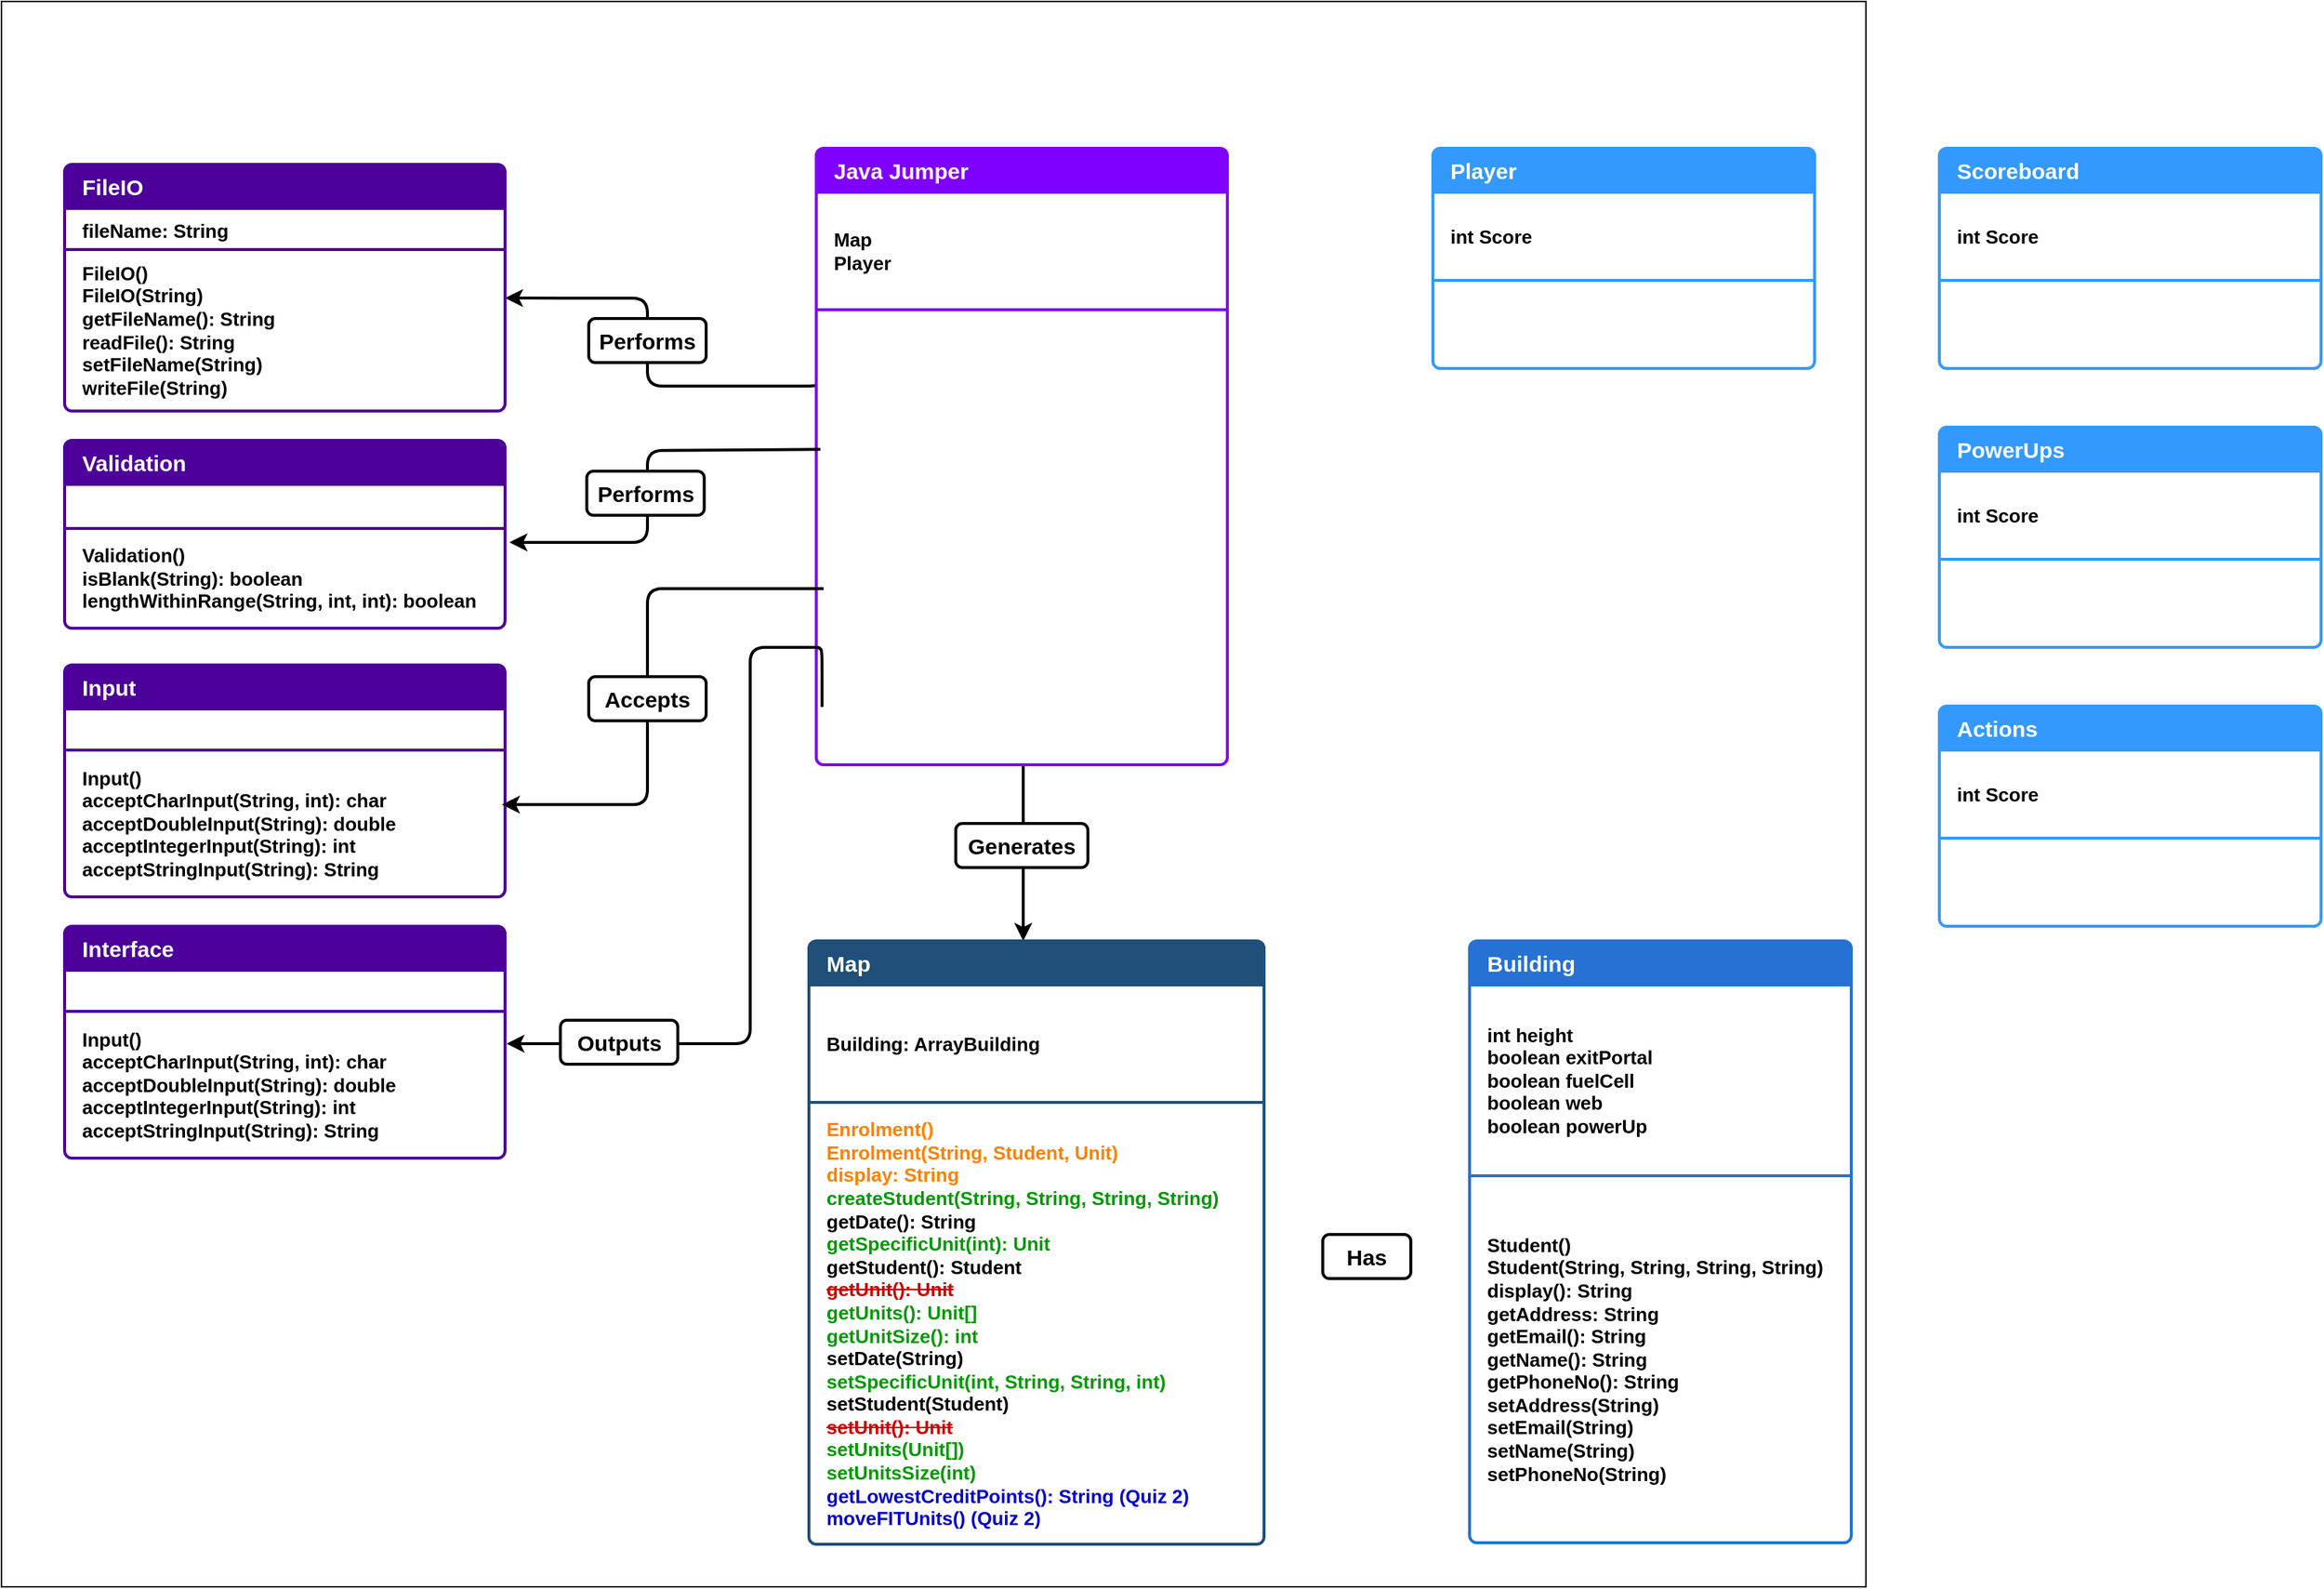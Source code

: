 <mxfile version="24.7.17">
  <diagram name="Page-1" id="dSvuV1CNV-9eOFvfghRx">
    <mxGraphModel dx="2074" dy="1196" grid="1" gridSize="10" guides="1" tooltips="1" connect="1" arrows="1" fold="1" page="1" pageScale="1" pageWidth="850" pageHeight="1100" math="0" shadow="0">
      <root>
        <mxCell id="0" />
        <mxCell id="1" parent="0" />
        <mxCell id="XH4O_Xo0e676Nhpj7tfd-28" value="" style="rounded=0;whiteSpace=wrap;html=1;gradientColor=default;fillColor=none;strokeColor=default;movable=0;resizable=0;rotatable=0;deletable=0;editable=0;locked=1;connectable=0;" parent="1" vertex="1">
          <mxGeometry x="40" y="10" width="1270" height="1080" as="geometry" />
        </mxCell>
        <mxCell id="GWfy-XczUwfGnwTdHz4S-5" style="edgeStyle=orthogonalEdgeStyle;rounded=1;orthogonalLoop=1;jettySize=auto;html=1;curved=0;strokeWidth=2;exitX=0.016;exitY=0.227;exitDx=0;exitDy=0;exitPerimeter=0;entryX=1.001;entryY=0.078;entryDx=0;entryDy=0;entryPerimeter=0;" parent="1" edge="1">
          <mxGeometry relative="1" as="geometry">
            <mxPoint x="597.78" y="269.017" as="sourcePoint" />
            <mxPoint x="383.0" y="212.054" as="targetPoint" />
            <Array as="points">
              <mxPoint x="598" y="272" />
              <mxPoint x="480" y="272" />
              <mxPoint x="480" y="212" />
            </Array>
          </mxGeometry>
        </mxCell>
        <mxCell id="XH4O_Xo0e676Nhpj7tfd-2" style="edgeStyle=orthogonalEdgeStyle;rounded=1;orthogonalLoop=1;jettySize=auto;html=1;curved=0;strokeWidth=2;" parent="1" source="1uZrqkp9j0-TrwcevpsD-4" edge="1">
          <mxGeometry relative="1" as="geometry">
            <Array as="points">
              <mxPoint x="736" y="323" />
            </Array>
            <mxPoint x="736" y="650" as="targetPoint" />
          </mxGeometry>
        </mxCell>
        <mxCell id="1uZrqkp9j0-TrwcevpsD-2" value="Java Jumper" style="text;strokeColor=#7F00FF;fillColor=#7F00FF;align=left;verticalAlign=middle;spacingLeft=10;spacingRight=10;overflow=hidden;points=[[0,0.5],[1,0.5]];portConstraint=eastwest;rotatable=0;whiteSpace=wrap;html=1;shape=mxgraph.bootstrap.topButton;rSize=5;fontColor=#ffffff;labelBackgroundColor=none;fontSize=15;fontStyle=1;fontFamily=Helvetica;strokeWidth=2;labelPadding=0;labelBorderColor=none;shadow=0;perimeterSpacing=0;swimlaneLine=0;container=0;" parent="1" vertex="1">
          <mxGeometry x="595" y="110" width="280" height="30" as="geometry" />
        </mxCell>
        <mxCell id="1uZrqkp9j0-TrwcevpsD-3" value="Map&lt;div&gt;Player&lt;/div&gt;" style="text;strokeColor=#7F00FF;fillColor=#FFFFFF;align=left;verticalAlign=middle;spacingLeft=10;spacingRight=10;overflow=hidden;points=[[0,0.5],[1,0.5]];portConstraint=eastwest;rotatable=0;whiteSpace=wrap;html=1;rSize=5;fontColor=#000000;strokeWidth=2;labelPadding=0;labelBorderColor=none;fontSize=13;fontStyle=1;shadow=0;perimeterSpacing=0;swimlaneLine=0;container=0;" parent="1" vertex="1">
          <mxGeometry x="595" y="140" width="280" height="80" as="geometry" />
        </mxCell>
        <mxCell id="1uZrqkp9j0-TrwcevpsD-4" value="" style="text;strokeColor=#7F00FF;fillColor=#FFFFFF;align=left;verticalAlign=middle;spacingLeft=10;spacingRight=10;overflow=hidden;points=[[0,0.5],[1,0.5]];portConstraint=eastwest;rotatable=0;whiteSpace=wrap;html=1;shape=mxgraph.bootstrap.bottomButton;rSize=5;fontColor=#000000;strokeWidth=2;labelPadding=0;labelBorderColor=none;fontSize=13;fontStyle=1;shadow=0;perimeterSpacing=0;swimlaneLine=0;container=0;" parent="1" vertex="1">
          <mxGeometry x="595" y="220" width="280" height="310" as="geometry" />
        </mxCell>
        <mxCell id="XH4O_Xo0e676Nhpj7tfd-5" value="Validation" style="text;strokeColor=#4C0099;fillColor=#4C0099;align=left;verticalAlign=middle;spacingLeft=10;spacingRight=10;overflow=hidden;points=[[0,0.5],[1,0.5]];portConstraint=eastwest;rotatable=0;whiteSpace=wrap;html=1;shape=mxgraph.bootstrap.topButton;rSize=5;fontColor=#ffffff;labelBackgroundColor=none;fontSize=15;fontStyle=1;fontFamily=Helvetica;strokeWidth=2;labelPadding=0;labelBorderColor=none;shadow=0;perimeterSpacing=0;swimlaneLine=0;container=0;" parent="1" vertex="1">
          <mxGeometry x="83" y="309" width="300" height="30" as="geometry" />
        </mxCell>
        <mxCell id="XH4O_Xo0e676Nhpj7tfd-6" value="" style="text;strokeColor=#4C0099;fillColor=#FFFFFF;align=left;verticalAlign=middle;spacingLeft=10;spacingRight=10;overflow=hidden;points=[[0,0.5],[1,0.5]];portConstraint=eastwest;rotatable=0;whiteSpace=wrap;html=1;rSize=5;fontColor=#000000;strokeWidth=2;labelPadding=0;labelBorderColor=none;fontSize=13;fontStyle=1;shadow=0;perimeterSpacing=0;swimlaneLine=0;container=0;" parent="1" vertex="1">
          <mxGeometry x="83" y="339" width="300" height="30" as="geometry" />
        </mxCell>
        <mxCell id="XH4O_Xo0e676Nhpj7tfd-7" value="Validation()&lt;div&gt;isBlank(String): boolean&lt;/div&gt;&lt;div&gt;lengthWithinRange(String, int, int): boolean&lt;/div&gt;" style="text;strokeColor=#4C0099;fillColor=#FFFFFF;align=left;verticalAlign=middle;spacingLeft=10;spacingRight=10;overflow=hidden;points=[[0,0.5],[1,0.5]];portConstraint=eastwest;rotatable=0;whiteSpace=wrap;html=1;shape=mxgraph.bootstrap.bottomButton;rSize=5;fontColor=#000000;strokeWidth=2;labelPadding=0;labelBorderColor=none;fontSize=13;fontStyle=1;shadow=0;perimeterSpacing=0;swimlaneLine=0;container=0;" parent="1" vertex="1">
          <mxGeometry x="83" y="369" width="300" height="68" as="geometry" />
        </mxCell>
        <mxCell id="XH4O_Xo0e676Nhpj7tfd-9" value="Input" style="text;strokeColor=#4C0099;fillColor=#4C0099;align=left;verticalAlign=middle;spacingLeft=10;spacingRight=10;overflow=hidden;points=[[0,0.5],[1,0.5]];portConstraint=eastwest;rotatable=0;whiteSpace=wrap;html=1;shape=mxgraph.bootstrap.topButton;rSize=5;fontColor=#ffffff;labelBackgroundColor=none;fontSize=15;fontStyle=1;fontFamily=Helvetica;strokeWidth=2;labelPadding=0;labelBorderColor=none;shadow=0;perimeterSpacing=0;swimlaneLine=0;container=0;" parent="1" vertex="1">
          <mxGeometry x="83" y="462" width="300" height="30" as="geometry" />
        </mxCell>
        <mxCell id="XH4O_Xo0e676Nhpj7tfd-10" value="" style="text;strokeColor=#4C0099;fillColor=#FFFFFF;align=left;verticalAlign=middle;spacingLeft=10;spacingRight=10;overflow=hidden;points=[[0,0.5],[1,0.5]];portConstraint=eastwest;rotatable=0;whiteSpace=wrap;html=1;rSize=5;fontColor=#000000;strokeWidth=2;labelPadding=0;labelBorderColor=none;fontSize=13;fontStyle=1;shadow=0;perimeterSpacing=0;swimlaneLine=0;container=0;" parent="1" vertex="1">
          <mxGeometry x="83" y="492" width="300" height="30" as="geometry" />
        </mxCell>
        <mxCell id="XH4O_Xo0e676Nhpj7tfd-11" value="Input()&lt;div&gt;acceptCharInput(String, int): char&lt;/div&gt;&lt;div&gt;acceptDoubleInput(String): double&lt;/div&gt;&lt;div&gt;acceptIntegerInput(String): int&lt;/div&gt;&lt;div&gt;acceptStringInput(String): String&lt;/div&gt;" style="text;strokeColor=#4C0099;fillColor=#FFFFFF;align=left;verticalAlign=middle;spacingLeft=10;spacingRight=10;overflow=hidden;points=[[0,0.5],[1,0.5]];portConstraint=eastwest;rotatable=0;whiteSpace=wrap;html=1;shape=mxgraph.bootstrap.bottomButton;rSize=5;fontColor=#000000;strokeWidth=2;labelPadding=0;labelBorderColor=none;fontSize=13;fontStyle=1;shadow=0;perimeterSpacing=0;swimlaneLine=0;container=0;" parent="1" vertex="1">
          <mxGeometry x="83" y="520" width="300" height="100" as="geometry" />
        </mxCell>
        <mxCell id="XH4O_Xo0e676Nhpj7tfd-23" style="edgeStyle=orthogonalEdgeStyle;rounded=1;orthogonalLoop=1;jettySize=auto;html=1;curved=0;strokeWidth=2;entryX=0.993;entryY=0.371;entryDx=0;entryDy=0;entryPerimeter=0;" parent="1" edge="1" target="XH4O_Xo0e676Nhpj7tfd-11">
          <mxGeometry relative="1" as="geometry">
            <mxPoint x="600" y="410" as="sourcePoint" />
            <mxPoint x="430" y="580" as="targetPoint" />
            <Array as="points">
              <mxPoint x="600" y="410" />
              <mxPoint x="480" y="410" />
              <mxPoint x="480" y="557" />
            </Array>
          </mxGeometry>
        </mxCell>
        <mxCell id="XH4O_Xo0e676Nhpj7tfd-25" style="edgeStyle=orthogonalEdgeStyle;rounded=1;orthogonalLoop=1;jettySize=auto;html=1;curved=0;strokeWidth=2;entryX=1.01;entryY=0.139;entryDx=0;entryDy=0;entryPerimeter=0;exitX=0.01;exitY=0.307;exitDx=0;exitDy=0;exitPerimeter=0;" parent="1" edge="1" target="XH4O_Xo0e676Nhpj7tfd-7" source="1uZrqkp9j0-TrwcevpsD-4">
          <mxGeometry relative="1" as="geometry">
            <mxPoint x="560" y="330" as="sourcePoint" />
            <mxPoint x="383.0" y="329.504" as="targetPoint" />
            <Array as="points">
              <mxPoint x="593" y="315" />
              <mxPoint x="480" y="316" />
              <mxPoint x="480" y="379" />
            </Array>
          </mxGeometry>
        </mxCell>
        <mxCell id="XH4O_Xo0e676Nhpj7tfd-20" value="Performs" style="text;strokeColor=default;fillColor=default;align=center;verticalAlign=middle;whiteSpace=wrap;rounded=1;fontSize=15;strokeWidth=2;fontStyle=1;labelBackgroundColor=default;gradientColor=none;imageHeight=22;" parent="1" vertex="1">
          <mxGeometry x="438.7" y="330" width="80" height="30" as="geometry" />
        </mxCell>
        <mxCell id="XH4O_Xo0e676Nhpj7tfd-26" value="Accepts" style="text;strokeColor=default;fillColor=default;align=center;verticalAlign=middle;whiteSpace=wrap;rounded=1;fontSize=15;strokeWidth=2;fontStyle=1;labelBackgroundColor=default;gradientColor=none;imageHeight=22;" parent="1" vertex="1">
          <mxGeometry x="440" y="470" width="80" height="30" as="geometry" />
        </mxCell>
        <mxCell id="y66Isht47EPB-E9qdgSM-7" value="" style="swimlane;fontStyle=1;childLayout=stackLayout;horizontal=1;startSize=0;horizontalStack=0;resizeParent=1;resizeParentMax=0;resizeLast=0;collapsible=0;marginBottom=0;whiteSpace=wrap;html=1;strokeColor=none;fillColor=none;strokeWidth=2;labelPadding=0;labelBorderColor=none;fontSize=13;shadow=0;perimeterSpacing=0;swimlaneLine=0;" parent="1" vertex="1">
          <mxGeometry x="590" y="650" width="310" height="110" as="geometry" />
        </mxCell>
        <mxCell id="y66Isht47EPB-E9qdgSM-8" value="Map" style="text;strokeColor=#214f79;fillColor=#204f79;align=left;verticalAlign=middle;spacingLeft=10;spacingRight=10;overflow=hidden;points=[[0,0.5],[1,0.5]];portConstraint=eastwest;rotatable=0;whiteSpace=wrap;html=1;shape=mxgraph.bootstrap.topButton;rSize=5;fontColor=#ffffff;labelBackgroundColor=none;fontSize=15;fontStyle=1;fontFamily=Helvetica;strokeWidth=2;labelPadding=0;labelBorderColor=none;shadow=0;perimeterSpacing=0;swimlaneLine=0;" parent="y66Isht47EPB-E9qdgSM-7" vertex="1">
          <mxGeometry width="310" height="30" as="geometry" />
        </mxCell>
        <mxCell id="y66Isht47EPB-E9qdgSM-9" value="Building: ArrayBuilding" style="text;strokeColor=#214f79;fillColor=#FFFFFF;align=left;verticalAlign=middle;spacingLeft=10;spacingRight=10;overflow=hidden;points=[[0,0.5],[1,0.5]];portConstraint=eastwest;rotatable=0;whiteSpace=wrap;html=1;rSize=5;fontColor=#000000;strokeWidth=2;labelPadding=0;labelBorderColor=none;fontSize=13;fontStyle=1;shadow=0;perimeterSpacing=0;swimlaneLine=0;" parent="y66Isht47EPB-E9qdgSM-7" vertex="1">
          <mxGeometry y="30" width="310" height="80" as="geometry" />
        </mxCell>
        <mxCell id="y66Isht47EPB-E9qdgSM-31" value="" style="swimlane;fontStyle=1;childLayout=stackLayout;horizontal=1;startSize=0;horizontalStack=0;resizeParent=1;resizeParentMax=0;resizeLast=0;collapsible=0;marginBottom=0;whiteSpace=wrap;html=1;strokeColor=none;fillColor=none;strokeWidth=2;labelPadding=0;labelBorderColor=none;fontSize=13;shadow=0;perimeterSpacing=0;swimlaneLine=0;" parent="1" vertex="1">
          <mxGeometry x="1040" y="650" width="260" height="410" as="geometry" />
        </mxCell>
        <mxCell id="y66Isht47EPB-E9qdgSM-32" value="Building" style="text;strokeColor=#2671d4;fillColor=#2571d4;align=left;verticalAlign=middle;spacingLeft=10;spacingRight=10;overflow=hidden;points=[[0,0.5],[1,0.5]];portConstraint=eastwest;rotatable=0;whiteSpace=wrap;html=1;shape=mxgraph.bootstrap.topButton;rSize=5;fontColor=#ffffff;labelBackgroundColor=none;fontSize=15;fontStyle=1;fontFamily=Helvetica;strokeWidth=2;labelPadding=0;labelBorderColor=none;shadow=0;perimeterSpacing=0;swimlaneLine=0;" parent="y66Isht47EPB-E9qdgSM-31" vertex="1">
          <mxGeometry width="260" height="30" as="geometry" />
        </mxCell>
        <mxCell id="y66Isht47EPB-E9qdgSM-33" value="int height&lt;div&gt;boolean exitPortal&lt;/div&gt;&lt;div&gt;boolean fuelCell&lt;/div&gt;&lt;div&gt;boolean web&lt;/div&gt;&lt;div&gt;boolean powerUp&lt;/div&gt;" style="text;strokeColor=#2671d4;fillColor=#FFFFFF;align=left;verticalAlign=middle;spacingLeft=10;spacingRight=10;overflow=hidden;points=[[0,0.5],[1,0.5]];portConstraint=eastwest;rotatable=0;whiteSpace=wrap;html=1;rSize=5;fontColor=#000000;strokeWidth=2;labelPadding=0;labelBorderColor=none;fontSize=13;fontStyle=1;shadow=0;perimeterSpacing=0;swimlaneLine=0;" parent="y66Isht47EPB-E9qdgSM-31" vertex="1">
          <mxGeometry y="30" width="260" height="130" as="geometry" />
        </mxCell>
        <mxCell id="y66Isht47EPB-E9qdgSM-34" value="Student()&lt;div&gt;Student(String, String, String, String)&lt;/div&gt;&lt;div&gt;display(): String&lt;/div&gt;&lt;div&gt;getAddress: String&lt;/div&gt;&lt;div&gt;getEmail(): String&lt;/div&gt;&lt;div&gt;getName(): String&lt;/div&gt;&lt;div&gt;getPhoneNo(): String&lt;/div&gt;&lt;div&gt;setAddress(String)&lt;/div&gt;&lt;div&gt;setEmail(String)&lt;/div&gt;&lt;div&gt;setName(String)&lt;/div&gt;&lt;div&gt;setPhoneNo(String)&lt;/div&gt;" style="text;strokeColor=#2671d4;fillColor=#FFFFFF;align=left;verticalAlign=middle;spacingLeft=10;spacingRight=10;overflow=hidden;points=[[0,0.5],[1,0.5]];portConstraint=eastwest;rotatable=0;whiteSpace=wrap;html=1;shape=mxgraph.bootstrap.bottomButton;rSize=5;fontColor=#000000;strokeWidth=2;labelPadding=0;labelBorderColor=none;fontSize=13;fontStyle=1;shadow=0;perimeterSpacing=0;swimlaneLine=0;" parent="y66Isht47EPB-E9qdgSM-31" vertex="1">
          <mxGeometry y="160" width="260" height="250" as="geometry" />
        </mxCell>
        <mxCell id="y66Isht47EPB-E9qdgSM-35" value="" style="swimlane;fontStyle=1;childLayout=stackLayout;horizontal=1;startSize=0;horizontalStack=0;resizeParent=1;resizeParentMax=0;resizeLast=0;collapsible=0;marginBottom=0;whiteSpace=wrap;html=1;strokeColor=none;fillColor=none;strokeWidth=2;labelPadding=0;labelBorderColor=none;fontSize=13;shadow=0;perimeterSpacing=0;swimlaneLine=0;" parent="1" vertex="1">
          <mxGeometry x="1015" y="110" width="260" height="150" as="geometry" />
        </mxCell>
        <mxCell id="y66Isht47EPB-E9qdgSM-36" value="Player" style="text;strokeColor=#3399ff;fillColor=#3399FF;align=left;verticalAlign=middle;spacingLeft=10;spacingRight=10;overflow=hidden;points=[[0,0.5],[1,0.5]];portConstraint=eastwest;rotatable=0;whiteSpace=wrap;html=1;shape=mxgraph.bootstrap.topButton;rSize=5;fontColor=#ffffff;labelBackgroundColor=none;fontSize=15;fontStyle=1;fontFamily=Helvetica;strokeWidth=2;labelPadding=0;labelBorderColor=none;shadow=0;perimeterSpacing=0;swimlaneLine=0;" parent="y66Isht47EPB-E9qdgSM-35" vertex="1">
          <mxGeometry width="260" height="30" as="geometry" />
        </mxCell>
        <mxCell id="y66Isht47EPB-E9qdgSM-37" value="int Score" style="text;strokeColor=#3399ff;fillColor=#FFFFFF;align=left;verticalAlign=middle;spacingLeft=10;spacingRight=10;overflow=hidden;points=[[0,0.5],[1,0.5]];portConstraint=eastwest;rotatable=0;whiteSpace=wrap;html=1;rSize=5;fontColor=#000000;strokeWidth=2;labelPadding=0;labelBorderColor=none;fontSize=13;fontStyle=1;shadow=0;perimeterSpacing=0;swimlaneLine=0;" parent="y66Isht47EPB-E9qdgSM-35" vertex="1">
          <mxGeometry y="30" width="260" height="60" as="geometry" />
        </mxCell>
        <mxCell id="y66Isht47EPB-E9qdgSM-38" value="" style="text;strokeColor=#3399ff;fillColor=#FFFFFF;align=left;verticalAlign=middle;spacingLeft=10;spacingRight=10;overflow=hidden;points=[[0,0.5],[1,0.5]];portConstraint=eastwest;rotatable=0;whiteSpace=wrap;html=1;shape=mxgraph.bootstrap.bottomButton;rSize=5;fontColor=#000000;strokeWidth=2;labelPadding=0;labelBorderColor=none;fontSize=13;fontStyle=1;shadow=0;perimeterSpacing=0;swimlaneLine=0;" parent="y66Isht47EPB-E9qdgSM-35" vertex="1">
          <mxGeometry y="90" width="260" height="60" as="geometry" />
        </mxCell>
        <mxCell id="y66Isht47EPB-E9qdgSM-43" value="Generates" style="text;strokeColor=default;fillColor=default;align=center;verticalAlign=middle;whiteSpace=wrap;rounded=1;fontSize=15;strokeWidth=2;fontStyle=1;labelBackgroundColor=default;gradientColor=none;imageHeight=22;" parent="1" vertex="1">
          <mxGeometry x="690" y="570" width="90" height="30" as="geometry" />
        </mxCell>
        <mxCell id="y66Isht47EPB-E9qdgSM-12" value="&lt;font color=&quot;#ff8000&quot;&gt;Enrolment()&lt;/font&gt;&lt;div style=&quot;font-size: 13px;&quot;&gt;&lt;font color=&quot;#ff8000&quot;&gt;Enrolment(String, Student, Unit)&lt;/font&gt;&lt;/div&gt;&lt;div style=&quot;font-size: 13px;&quot;&gt;&lt;font color=&quot;#ff8000&quot;&gt;display: String&lt;/font&gt;&lt;/div&gt;&lt;div style=&quot;font-size: 13px;&quot;&gt;&lt;font color=&quot;#009900&quot;&gt;createStudent(String, String, String, String)&lt;/font&gt;&lt;/div&gt;&lt;div style=&quot;font-size: 13px;&quot;&gt;getDate(): String&lt;/div&gt;&lt;div style=&quot;font-size: 13px;&quot;&gt;&lt;div&gt;&lt;font color=&quot;#009900&quot;&gt;getSpecificUnit(int): Unit&lt;/font&gt;&lt;/div&gt;&lt;/div&gt;&lt;div style=&quot;font-size: 13px;&quot;&gt;getStudent(): Student&lt;/div&gt;&lt;div style=&quot;font-size: 13px;&quot;&gt;&lt;strike style=&quot;color: rgb(204, 0, 0);&quot;&gt;getUnit(): Unit&lt;/strike&gt;&lt;br&gt;&lt;/div&gt;&lt;div style=&quot;font-size: 13px;&quot;&gt;&lt;div&gt;&lt;font color=&quot;#009900&quot;&gt;getUnits(): Unit[]&lt;/font&gt;&lt;/div&gt;&lt;div&gt;&lt;font color=&quot;#009900&quot;&gt;getUnitSize(): int&lt;/font&gt;&lt;/div&gt;&lt;/div&gt;&lt;div style=&quot;font-size: 13px;&quot;&gt;setDate(String)&lt;/div&gt;&lt;div style=&quot;font-size: 13px;&quot;&gt;&lt;div&gt;&lt;font color=&quot;#009900&quot;&gt;setSpecificUnit(int, String, String, int)&lt;/font&gt;&lt;/div&gt;&lt;/div&gt;&lt;div style=&quot;font-size: 13px;&quot;&gt;setStudent(Student)&lt;/div&gt;&lt;div style=&quot;font-size: 13px;&quot;&gt;&lt;strike style=&quot;color: rgb(204, 0, 0);&quot;&gt;setUnit(): Unit&lt;/strike&gt;&lt;br&gt;&lt;/div&gt;&lt;div style=&quot;font-size: 13px;&quot;&gt;&lt;span style=&quot;color: rgb(0, 153, 0);&quot;&gt;setUnits(Unit[])&lt;/span&gt;&lt;strike style=&quot;color: rgb(204, 0, 0);&quot;&gt;&lt;br&gt;&lt;/strike&gt;&lt;/div&gt;&lt;div style=&quot;font-size: 13px;&quot;&gt;&lt;span style=&quot;color: rgb(0, 153, 0);&quot;&gt;setUnitsSize(int)&lt;/span&gt;&lt;/div&gt;&lt;div style=&quot;font-size: 13px;&quot;&gt;&lt;div&gt;&lt;font color=&quot;#0000cc&quot;&gt;getLowestCreditPoints(): String (Quiz 2)&lt;/font&gt;&lt;/div&gt;&lt;div&gt;&lt;font color=&quot;#0000cc&quot;&gt;&lt;span class=&quot;hljs-title function_&quot;&gt;moveFITUnits&lt;/span&gt;&lt;span class=&quot;hljs-params&quot;&gt;() (Quiz 2)&lt;/span&gt;&lt;/font&gt;&lt;/div&gt;&lt;/div&gt;" style="text;strokeColor=#214f79;fillColor=#FFFFFF;align=left;verticalAlign=middle;spacingLeft=10;spacingRight=10;overflow=hidden;points=[[0,0.5],[1,0.5]];portConstraint=eastwest;rotatable=0;whiteSpace=wrap;html=1;shape=mxgraph.bootstrap.bottomButton;rSize=5;fontColor=#000000;strokeWidth=2;labelPadding=0;labelBorderColor=none;fontSize=13;fontStyle=1;shadow=0;perimeterSpacing=0;swimlaneLine=0;" parent="1" vertex="1">
          <mxGeometry x="590" y="760" width="310" height="301" as="geometry" />
        </mxCell>
        <mxCell id="GWfy-XczUwfGnwTdHz4S-2" value="FileIO" style="text;strokeColor=#4C0099;fillColor=#4C0099;align=left;verticalAlign=middle;spacingLeft=10;spacingRight=10;overflow=hidden;points=[[0,0.5],[1,0.5]];portConstraint=eastwest;rotatable=0;whiteSpace=wrap;html=1;shape=mxgraph.bootstrap.topButton;rSize=5;fontColor=#ffffff;labelBackgroundColor=none;fontSize=15;fontStyle=1;fontFamily=Helvetica;strokeWidth=2;labelPadding=0;labelBorderColor=none;shadow=0;perimeterSpacing=0;swimlaneLine=0;container=0;" parent="1" vertex="1">
          <mxGeometry x="83" y="121" width="300" height="30" as="geometry" />
        </mxCell>
        <mxCell id="GWfy-XczUwfGnwTdHz4S-3" value="fileName: String" style="text;strokeColor=#4C0099;fillColor=#FFFFFF;align=left;verticalAlign=middle;spacingLeft=10;spacingRight=10;overflow=hidden;points=[[0,0.5],[1,0.5]];portConstraint=eastwest;rotatable=0;whiteSpace=wrap;html=1;rSize=5;fontColor=#000000;strokeWidth=2;labelPadding=0;labelBorderColor=none;fontSize=13;fontStyle=1;shadow=0;perimeterSpacing=0;swimlaneLine=0;container=0;" parent="1" vertex="1">
          <mxGeometry x="83" y="151" width="300" height="30" as="geometry" />
        </mxCell>
        <mxCell id="GWfy-XczUwfGnwTdHz4S-4" value="FileIO()&lt;div&gt;FileIO(String)&lt;/div&gt;&lt;div&gt;getFileName(): String&lt;/div&gt;&lt;div&gt;readFile(): String&lt;/div&gt;&lt;div&gt;setFileName(String)&lt;/div&gt;&lt;div&gt;writeFile(String)&lt;/div&gt;" style="text;strokeColor=#4C0099;fillColor=#FFFFFF;align=left;verticalAlign=middle;spacingLeft=10;spacingRight=10;overflow=hidden;points=[[0,0.5],[1,0.5]];portConstraint=eastwest;rotatable=0;whiteSpace=wrap;html=1;shape=mxgraph.bootstrap.bottomButton;rSize=5;fontColor=#000000;strokeWidth=2;labelPadding=0;labelBorderColor=none;fontSize=13;fontStyle=1;shadow=0;perimeterSpacing=0;swimlaneLine=0;container=0;" parent="1" vertex="1">
          <mxGeometry x="83" y="179" width="300" height="110" as="geometry" />
        </mxCell>
        <mxCell id="GWfy-XczUwfGnwTdHz4S-6" value="Performs" style="text;strokeColor=default;fillColor=default;align=center;verticalAlign=middle;whiteSpace=wrap;rounded=1;fontSize=15;strokeWidth=2;fontStyle=1;labelBackgroundColor=default;gradientColor=none;imageHeight=22;" parent="1" vertex="1">
          <mxGeometry x="440" y="226" width="80" height="30" as="geometry" />
        </mxCell>
        <mxCell id="-rpL_BoC7BCpO8B9Qsjb-1" value="" style="swimlane;fontStyle=1;childLayout=stackLayout;horizontal=1;startSize=0;horizontalStack=0;resizeParent=1;resizeParentMax=0;resizeLast=0;collapsible=0;marginBottom=0;whiteSpace=wrap;html=1;strokeColor=none;fillColor=none;strokeWidth=2;labelPadding=0;labelBorderColor=none;fontSize=13;shadow=0;perimeterSpacing=0;swimlaneLine=0;" vertex="1" parent="1">
          <mxGeometry x="1360" y="110" width="260" height="150" as="geometry" />
        </mxCell>
        <mxCell id="-rpL_BoC7BCpO8B9Qsjb-2" value="Scoreboard" style="text;strokeColor=#3399ff;fillColor=#3399FF;align=left;verticalAlign=middle;spacingLeft=10;spacingRight=10;overflow=hidden;points=[[0,0.5],[1,0.5]];portConstraint=eastwest;rotatable=0;whiteSpace=wrap;html=1;shape=mxgraph.bootstrap.topButton;rSize=5;fontColor=#ffffff;labelBackgroundColor=none;fontSize=15;fontStyle=1;fontFamily=Helvetica;strokeWidth=2;labelPadding=0;labelBorderColor=none;shadow=0;perimeterSpacing=0;swimlaneLine=0;" vertex="1" parent="-rpL_BoC7BCpO8B9Qsjb-1">
          <mxGeometry width="260" height="30" as="geometry" />
        </mxCell>
        <mxCell id="-rpL_BoC7BCpO8B9Qsjb-3" value="int Score" style="text;strokeColor=#3399ff;fillColor=#FFFFFF;align=left;verticalAlign=middle;spacingLeft=10;spacingRight=10;overflow=hidden;points=[[0,0.5],[1,0.5]];portConstraint=eastwest;rotatable=0;whiteSpace=wrap;html=1;rSize=5;fontColor=#000000;strokeWidth=2;labelPadding=0;labelBorderColor=none;fontSize=13;fontStyle=1;shadow=0;perimeterSpacing=0;swimlaneLine=0;" vertex="1" parent="-rpL_BoC7BCpO8B9Qsjb-1">
          <mxGeometry y="30" width="260" height="60" as="geometry" />
        </mxCell>
        <mxCell id="-rpL_BoC7BCpO8B9Qsjb-4" value="" style="text;strokeColor=#3399ff;fillColor=#FFFFFF;align=left;verticalAlign=middle;spacingLeft=10;spacingRight=10;overflow=hidden;points=[[0,0.5],[1,0.5]];portConstraint=eastwest;rotatable=0;whiteSpace=wrap;html=1;shape=mxgraph.bootstrap.bottomButton;rSize=5;fontColor=#000000;strokeWidth=2;labelPadding=0;labelBorderColor=none;fontSize=13;fontStyle=1;shadow=0;perimeterSpacing=0;swimlaneLine=0;" vertex="1" parent="-rpL_BoC7BCpO8B9Qsjb-1">
          <mxGeometry y="90" width="260" height="60" as="geometry" />
        </mxCell>
        <mxCell id="-rpL_BoC7BCpO8B9Qsjb-5" value="" style="swimlane;fontStyle=1;childLayout=stackLayout;horizontal=1;startSize=0;horizontalStack=0;resizeParent=1;resizeParentMax=0;resizeLast=0;collapsible=0;marginBottom=0;whiteSpace=wrap;html=1;strokeColor=none;fillColor=none;strokeWidth=2;labelPadding=0;labelBorderColor=none;fontSize=13;shadow=0;perimeterSpacing=0;swimlaneLine=0;" vertex="1" parent="1">
          <mxGeometry x="1360" y="300" width="260" height="150" as="geometry" />
        </mxCell>
        <mxCell id="-rpL_BoC7BCpO8B9Qsjb-6" value="PowerUps" style="text;strokeColor=#3399ff;fillColor=#3399FF;align=left;verticalAlign=middle;spacingLeft=10;spacingRight=10;overflow=hidden;points=[[0,0.5],[1,0.5]];portConstraint=eastwest;rotatable=0;whiteSpace=wrap;html=1;shape=mxgraph.bootstrap.topButton;rSize=5;fontColor=#ffffff;labelBackgroundColor=none;fontSize=15;fontStyle=1;fontFamily=Helvetica;strokeWidth=2;labelPadding=0;labelBorderColor=none;shadow=0;perimeterSpacing=0;swimlaneLine=0;" vertex="1" parent="-rpL_BoC7BCpO8B9Qsjb-5">
          <mxGeometry width="260" height="30" as="geometry" />
        </mxCell>
        <mxCell id="-rpL_BoC7BCpO8B9Qsjb-7" value="int Score" style="text;strokeColor=#3399ff;fillColor=#FFFFFF;align=left;verticalAlign=middle;spacingLeft=10;spacingRight=10;overflow=hidden;points=[[0,0.5],[1,0.5]];portConstraint=eastwest;rotatable=0;whiteSpace=wrap;html=1;rSize=5;fontColor=#000000;strokeWidth=2;labelPadding=0;labelBorderColor=none;fontSize=13;fontStyle=1;shadow=0;perimeterSpacing=0;swimlaneLine=0;" vertex="1" parent="-rpL_BoC7BCpO8B9Qsjb-5">
          <mxGeometry y="30" width="260" height="60" as="geometry" />
        </mxCell>
        <mxCell id="-rpL_BoC7BCpO8B9Qsjb-8" value="" style="text;strokeColor=#3399ff;fillColor=#FFFFFF;align=left;verticalAlign=middle;spacingLeft=10;spacingRight=10;overflow=hidden;points=[[0,0.5],[1,0.5]];portConstraint=eastwest;rotatable=0;whiteSpace=wrap;html=1;shape=mxgraph.bootstrap.bottomButton;rSize=5;fontColor=#000000;strokeWidth=2;labelPadding=0;labelBorderColor=none;fontSize=13;fontStyle=1;shadow=0;perimeterSpacing=0;swimlaneLine=0;" vertex="1" parent="-rpL_BoC7BCpO8B9Qsjb-5">
          <mxGeometry y="90" width="260" height="60" as="geometry" />
        </mxCell>
        <mxCell id="-rpL_BoC7BCpO8B9Qsjb-9" value="" style="swimlane;fontStyle=1;childLayout=stackLayout;horizontal=1;startSize=0;horizontalStack=0;resizeParent=1;resizeParentMax=0;resizeLast=0;collapsible=0;marginBottom=0;whiteSpace=wrap;html=1;strokeColor=none;fillColor=none;strokeWidth=2;labelPadding=0;labelBorderColor=none;fontSize=13;shadow=0;perimeterSpacing=0;swimlaneLine=0;" vertex="1" parent="1">
          <mxGeometry x="1360" y="490" width="260" height="150" as="geometry" />
        </mxCell>
        <mxCell id="-rpL_BoC7BCpO8B9Qsjb-10" value="Actions" style="text;strokeColor=#3399ff;fillColor=#3399FF;align=left;verticalAlign=middle;spacingLeft=10;spacingRight=10;overflow=hidden;points=[[0,0.5],[1,0.5]];portConstraint=eastwest;rotatable=0;whiteSpace=wrap;html=1;shape=mxgraph.bootstrap.topButton;rSize=5;fontColor=#ffffff;labelBackgroundColor=none;fontSize=15;fontStyle=1;fontFamily=Helvetica;strokeWidth=2;labelPadding=0;labelBorderColor=none;shadow=0;perimeterSpacing=0;swimlaneLine=0;" vertex="1" parent="-rpL_BoC7BCpO8B9Qsjb-9">
          <mxGeometry width="260" height="30" as="geometry" />
        </mxCell>
        <mxCell id="-rpL_BoC7BCpO8B9Qsjb-11" value="int Score" style="text;strokeColor=#3399ff;fillColor=#FFFFFF;align=left;verticalAlign=middle;spacingLeft=10;spacingRight=10;overflow=hidden;points=[[0,0.5],[1,0.5]];portConstraint=eastwest;rotatable=0;whiteSpace=wrap;html=1;rSize=5;fontColor=#000000;strokeWidth=2;labelPadding=0;labelBorderColor=none;fontSize=13;fontStyle=1;shadow=0;perimeterSpacing=0;swimlaneLine=0;" vertex="1" parent="-rpL_BoC7BCpO8B9Qsjb-9">
          <mxGeometry y="30" width="260" height="60" as="geometry" />
        </mxCell>
        <mxCell id="-rpL_BoC7BCpO8B9Qsjb-12" value="" style="text;strokeColor=#3399ff;fillColor=#FFFFFF;align=left;verticalAlign=middle;spacingLeft=10;spacingRight=10;overflow=hidden;points=[[0,0.5],[1,0.5]];portConstraint=eastwest;rotatable=0;whiteSpace=wrap;html=1;shape=mxgraph.bootstrap.bottomButton;rSize=5;fontColor=#000000;strokeWidth=2;labelPadding=0;labelBorderColor=none;fontSize=13;fontStyle=1;shadow=0;perimeterSpacing=0;swimlaneLine=0;" vertex="1" parent="-rpL_BoC7BCpO8B9Qsjb-9">
          <mxGeometry y="90" width="260" height="60" as="geometry" />
        </mxCell>
        <mxCell id="-rpL_BoC7BCpO8B9Qsjb-14" value="Interface" style="text;strokeColor=#4C0099;fillColor=#4C0099;align=left;verticalAlign=middle;spacingLeft=10;spacingRight=10;overflow=hidden;points=[[0,0.5],[1,0.5]];portConstraint=eastwest;rotatable=0;whiteSpace=wrap;html=1;shape=mxgraph.bootstrap.topButton;rSize=5;fontColor=#ffffff;labelBackgroundColor=none;fontSize=15;fontStyle=1;fontFamily=Helvetica;strokeWidth=2;labelPadding=0;labelBorderColor=none;shadow=0;perimeterSpacing=0;swimlaneLine=0;container=0;" vertex="1" parent="1">
          <mxGeometry x="83" y="640" width="300" height="30" as="geometry" />
        </mxCell>
        <mxCell id="-rpL_BoC7BCpO8B9Qsjb-15" value="" style="text;strokeColor=#4C0099;fillColor=#FFFFFF;align=left;verticalAlign=middle;spacingLeft=10;spacingRight=10;overflow=hidden;points=[[0,0.5],[1,0.5]];portConstraint=eastwest;rotatable=0;whiteSpace=wrap;html=1;rSize=5;fontColor=#000000;strokeWidth=2;labelPadding=0;labelBorderColor=none;fontSize=13;fontStyle=1;shadow=0;perimeterSpacing=0;swimlaneLine=0;container=0;" vertex="1" parent="1">
          <mxGeometry x="83" y="670" width="300" height="30" as="geometry" />
        </mxCell>
        <mxCell id="-rpL_BoC7BCpO8B9Qsjb-16" value="Input()&lt;div&gt;acceptCharInput(String, int): char&lt;/div&gt;&lt;div&gt;acceptDoubleInput(String): double&lt;/div&gt;&lt;div&gt;acceptIntegerInput(String): int&lt;/div&gt;&lt;div&gt;acceptStringInput(String): String&lt;/div&gt;" style="text;strokeColor=#4C0099;fillColor=#FFFFFF;align=left;verticalAlign=middle;spacingLeft=10;spacingRight=10;overflow=hidden;points=[[0,0.5],[1,0.5]];portConstraint=eastwest;rotatable=0;whiteSpace=wrap;html=1;shape=mxgraph.bootstrap.bottomButton;rSize=5;fontColor=#000000;strokeWidth=2;labelPadding=0;labelBorderColor=none;fontSize=13;fontStyle=1;shadow=0;perimeterSpacing=0;swimlaneLine=0;container=0;" vertex="1" parent="1">
          <mxGeometry x="83" y="698" width="300" height="100" as="geometry" />
        </mxCell>
        <mxCell id="-rpL_BoC7BCpO8B9Qsjb-18" style="edgeStyle=orthogonalEdgeStyle;rounded=1;orthogonalLoop=1;jettySize=auto;html=1;curved=0;strokeWidth=2;exitX=0.014;exitY=0.873;exitDx=0;exitDy=0;exitPerimeter=0;" edge="1" parent="1" source="1uZrqkp9j0-TrwcevpsD-4">
          <mxGeometry relative="1" as="geometry">
            <mxPoint x="544.5" y="474.2" as="sourcePoint" />
            <mxPoint x="384" y="720" as="targetPoint" />
            <Array as="points">
              <mxPoint x="597" y="451" />
              <mxPoint x="597" y="450" />
              <mxPoint x="550" y="450" />
              <mxPoint x="550" y="720" />
            </Array>
          </mxGeometry>
        </mxCell>
        <mxCell id="-rpL_BoC7BCpO8B9Qsjb-17" value="Outputs" style="text;strokeColor=default;fillColor=default;align=center;verticalAlign=middle;whiteSpace=wrap;rounded=1;fontSize=15;strokeWidth=2;fontStyle=1;labelBackgroundColor=default;gradientColor=none;imageHeight=22;" vertex="1" parent="1">
          <mxGeometry x="420.7" y="704" width="80" height="30" as="geometry" />
        </mxCell>
        <mxCell id="-rpL_BoC7BCpO8B9Qsjb-28" value="Has" style="text;strokeColor=default;fillColor=default;align=center;verticalAlign=middle;whiteSpace=wrap;rounded=1;fontSize=15;strokeWidth=2;fontStyle=1;labelBackgroundColor=default;gradientColor=none;imageHeight=22;" vertex="1" parent="1">
          <mxGeometry x="940" y="850" width="60" height="30" as="geometry" />
        </mxCell>
      </root>
    </mxGraphModel>
  </diagram>
</mxfile>
